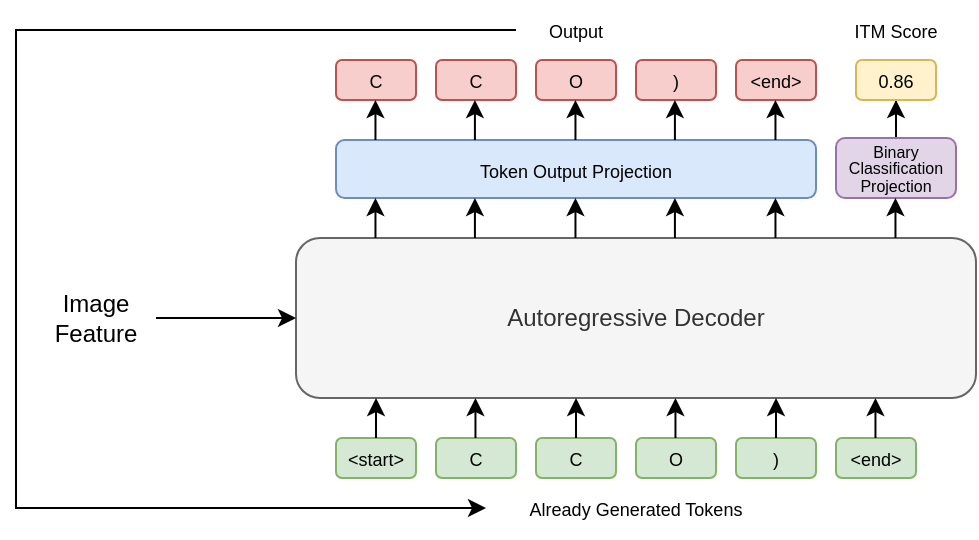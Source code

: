 <mxfile version="24.2.8" type="github">
  <diagram name="Page-1" id="IZi9V1dN9H4gK8OcsK_K">
    <mxGraphModel dx="838" dy="429" grid="1" gridSize="10" guides="1" tooltips="1" connect="1" arrows="1" fold="1" page="1" pageScale="1" pageWidth="850" pageHeight="1100" math="0" shadow="0">
      <root>
        <mxCell id="0" />
        <mxCell id="1" parent="0" />
        <mxCell id="N5QRgXZCCI0SVCdv0SfN-1" value="Autoregressive Decoder" style="rounded=1;whiteSpace=wrap;html=1;fillColor=#f5f5f5;fontColor=#333333;strokeColor=#666666;" vertex="1" parent="1">
          <mxGeometry x="330" y="380" width="340" height="80" as="geometry" />
        </mxCell>
        <mxCell id="N5QRgXZCCI0SVCdv0SfN-3" style="edgeStyle=orthogonalEdgeStyle;rounded=0;orthogonalLoop=1;jettySize=auto;html=1;entryX=0;entryY=0.5;entryDx=0;entryDy=0;" edge="1" parent="1" source="N5QRgXZCCI0SVCdv0SfN-2" target="N5QRgXZCCI0SVCdv0SfN-1">
          <mxGeometry relative="1" as="geometry" />
        </mxCell>
        <mxCell id="N5QRgXZCCI0SVCdv0SfN-2" value="Image Feature" style="text;html=1;align=center;verticalAlign=middle;whiteSpace=wrap;rounded=0;" vertex="1" parent="1">
          <mxGeometry x="200" y="405" width="60" height="30" as="geometry" />
        </mxCell>
        <mxCell id="N5QRgXZCCI0SVCdv0SfN-7" value="&lt;font style=&quot;font-size: 9px;&quot;&gt;Already Generated Tokens&lt;/font&gt;" style="text;html=1;align=center;verticalAlign=middle;whiteSpace=wrap;rounded=0;" vertex="1" parent="1">
          <mxGeometry x="425" y="500" width="150" height="30" as="geometry" />
        </mxCell>
        <mxCell id="N5QRgXZCCI0SVCdv0SfN-11" value="&lt;font style=&quot;font-size: 9px;&quot;&gt;C&lt;/font&gt;" style="rounded=1;whiteSpace=wrap;html=1;fillColor=#d5e8d4;strokeColor=#82b366;" vertex="1" parent="1">
          <mxGeometry x="400" y="480" width="40" height="20" as="geometry" />
        </mxCell>
        <mxCell id="N5QRgXZCCI0SVCdv0SfN-12" value="&lt;font style=&quot;font-size: 9px;&quot;&gt;&amp;lt;start&amp;gt;&lt;/font&gt;" style="rounded=1;whiteSpace=wrap;html=1;fillColor=#d5e8d4;strokeColor=#82b366;" vertex="1" parent="1">
          <mxGeometry x="350" y="480" width="40" height="20" as="geometry" />
        </mxCell>
        <mxCell id="N5QRgXZCCI0SVCdv0SfN-13" value="&lt;font style=&quot;font-size: 9px;&quot;&gt;C&lt;/font&gt;" style="rounded=1;whiteSpace=wrap;html=1;fillColor=#d5e8d4;strokeColor=#82b366;" vertex="1" parent="1">
          <mxGeometry x="450" y="480" width="40" height="20" as="geometry" />
        </mxCell>
        <mxCell id="N5QRgXZCCI0SVCdv0SfN-14" value="&lt;font style=&quot;font-size: 9px;&quot;&gt;O&lt;/font&gt;" style="rounded=1;whiteSpace=wrap;html=1;fillColor=#d5e8d4;strokeColor=#82b366;" vertex="1" parent="1">
          <mxGeometry x="500" y="480" width="40" height="20" as="geometry" />
        </mxCell>
        <mxCell id="N5QRgXZCCI0SVCdv0SfN-15" value="&lt;font style=&quot;font-size: 9px;&quot;&gt;)&lt;/font&gt;" style="rounded=1;whiteSpace=wrap;html=1;fillColor=#d5e8d4;strokeColor=#82b366;" vertex="1" parent="1">
          <mxGeometry x="550" y="480" width="40" height="20" as="geometry" />
        </mxCell>
        <mxCell id="N5QRgXZCCI0SVCdv0SfN-16" value="&lt;font style=&quot;font-size: 9px;&quot;&gt;&amp;lt;end&amp;gt;&lt;/font&gt;" style="rounded=1;whiteSpace=wrap;html=1;fillColor=#d5e8d4;strokeColor=#82b366;" vertex="1" parent="1">
          <mxGeometry x="600" y="480" width="40" height="20" as="geometry" />
        </mxCell>
        <mxCell id="N5QRgXZCCI0SVCdv0SfN-18" value="&lt;font style=&quot;font-size: 9px;&quot;&gt;C&lt;/font&gt;" style="rounded=1;whiteSpace=wrap;html=1;fillColor=#f8cecc;strokeColor=#b85450;" vertex="1" parent="1">
          <mxGeometry x="350" y="291" width="40" height="20" as="geometry" />
        </mxCell>
        <mxCell id="N5QRgXZCCI0SVCdv0SfN-20" value="&lt;font style=&quot;font-size: 9px;&quot;&gt;C&lt;/font&gt;" style="rounded=1;whiteSpace=wrap;html=1;fillColor=#f8cecc;strokeColor=#b85450;" vertex="1" parent="1">
          <mxGeometry x="400" y="291" width="40" height="20" as="geometry" />
        </mxCell>
        <mxCell id="N5QRgXZCCI0SVCdv0SfN-21" value="&lt;font style=&quot;font-size: 9px;&quot;&gt;O&lt;/font&gt;" style="rounded=1;whiteSpace=wrap;html=1;fillColor=#f8cecc;strokeColor=#b85450;" vertex="1" parent="1">
          <mxGeometry x="450" y="291" width="40" height="20" as="geometry" />
        </mxCell>
        <mxCell id="N5QRgXZCCI0SVCdv0SfN-22" value="&lt;font style=&quot;font-size: 9px;&quot;&gt;)&lt;/font&gt;" style="rounded=1;whiteSpace=wrap;html=1;fillColor=#f8cecc;strokeColor=#b85450;" vertex="1" parent="1">
          <mxGeometry x="500" y="291" width="40" height="20" as="geometry" />
        </mxCell>
        <mxCell id="N5QRgXZCCI0SVCdv0SfN-23" value="&lt;font style=&quot;font-size: 9px;&quot;&gt;&amp;lt;end&amp;gt;&lt;/font&gt;" style="rounded=1;whiteSpace=wrap;html=1;fillColor=#f8cecc;strokeColor=#b85450;" vertex="1" parent="1">
          <mxGeometry x="550" y="291" width="40" height="20" as="geometry" />
        </mxCell>
        <mxCell id="N5QRgXZCCI0SVCdv0SfN-24" value="&lt;font style=&quot;font-size: 9px;&quot;&gt;Token Output Projection&lt;/font&gt;" style="rounded=1;whiteSpace=wrap;html=1;fillColor=#dae8fc;strokeColor=#6c8ebf;" vertex="1" parent="1">
          <mxGeometry x="350" y="331" width="240" height="29" as="geometry" />
        </mxCell>
        <mxCell id="N5QRgXZCCI0SVCdv0SfN-25" value="" style="endArrow=classic;html=1;rounded=0;exitX=0.5;exitY=0;exitDx=0;exitDy=0;" edge="1" parent="1" source="N5QRgXZCCI0SVCdv0SfN-12">
          <mxGeometry width="50" height="50" relative="1" as="geometry">
            <mxPoint x="370" y="470" as="sourcePoint" />
            <mxPoint x="370" y="460" as="targetPoint" />
          </mxGeometry>
        </mxCell>
        <mxCell id="N5QRgXZCCI0SVCdv0SfN-27" value="" style="endArrow=classic;html=1;rounded=0;exitX=0.5;exitY=0;exitDx=0;exitDy=0;" edge="1" parent="1">
          <mxGeometry width="50" height="50" relative="1" as="geometry">
            <mxPoint x="419.73" y="480" as="sourcePoint" />
            <mxPoint x="419.73" y="460" as="targetPoint" />
          </mxGeometry>
        </mxCell>
        <mxCell id="N5QRgXZCCI0SVCdv0SfN-28" value="" style="endArrow=classic;html=1;rounded=0;exitX=0.5;exitY=0;exitDx=0;exitDy=0;" edge="1" parent="1">
          <mxGeometry width="50" height="50" relative="1" as="geometry">
            <mxPoint x="470" y="480" as="sourcePoint" />
            <mxPoint x="470" y="460" as="targetPoint" />
          </mxGeometry>
        </mxCell>
        <mxCell id="N5QRgXZCCI0SVCdv0SfN-29" value="" style="endArrow=classic;html=1;rounded=0;exitX=0.5;exitY=0;exitDx=0;exitDy=0;" edge="1" parent="1">
          <mxGeometry width="50" height="50" relative="1" as="geometry">
            <mxPoint x="519.73" y="480" as="sourcePoint" />
            <mxPoint x="519.73" y="460" as="targetPoint" />
          </mxGeometry>
        </mxCell>
        <mxCell id="N5QRgXZCCI0SVCdv0SfN-41" value="" style="endArrow=classic;html=1;rounded=0;exitX=0.5;exitY=0;exitDx=0;exitDy=0;" edge="1" parent="1">
          <mxGeometry width="50" height="50" relative="1" as="geometry">
            <mxPoint x="570" y="480" as="sourcePoint" />
            <mxPoint x="570" y="460" as="targetPoint" />
          </mxGeometry>
        </mxCell>
        <mxCell id="N5QRgXZCCI0SVCdv0SfN-42" value="" style="endArrow=classic;html=1;rounded=0;exitX=0.5;exitY=0;exitDx=0;exitDy=0;" edge="1" parent="1">
          <mxGeometry width="50" height="50" relative="1" as="geometry">
            <mxPoint x="619.73" y="480" as="sourcePoint" />
            <mxPoint x="619.73" y="460" as="targetPoint" />
          </mxGeometry>
        </mxCell>
        <mxCell id="N5QRgXZCCI0SVCdv0SfN-43" value="" style="endArrow=classic;html=1;rounded=0;exitX=0.5;exitY=0;exitDx=0;exitDy=0;" edge="1" parent="1">
          <mxGeometry width="50" height="50" relative="1" as="geometry">
            <mxPoint x="369.73" y="380" as="sourcePoint" />
            <mxPoint x="369.73" y="360" as="targetPoint" />
          </mxGeometry>
        </mxCell>
        <mxCell id="N5QRgXZCCI0SVCdv0SfN-44" value="" style="endArrow=classic;html=1;rounded=0;exitX=0.5;exitY=0;exitDx=0;exitDy=0;" edge="1" parent="1">
          <mxGeometry width="50" height="50" relative="1" as="geometry">
            <mxPoint x="419.46" y="380" as="sourcePoint" />
            <mxPoint x="419.46" y="360" as="targetPoint" />
          </mxGeometry>
        </mxCell>
        <mxCell id="N5QRgXZCCI0SVCdv0SfN-45" value="" style="endArrow=classic;html=1;rounded=0;exitX=0.5;exitY=0;exitDx=0;exitDy=0;" edge="1" parent="1">
          <mxGeometry width="50" height="50" relative="1" as="geometry">
            <mxPoint x="469.73" y="380" as="sourcePoint" />
            <mxPoint x="469.73" y="360" as="targetPoint" />
          </mxGeometry>
        </mxCell>
        <mxCell id="N5QRgXZCCI0SVCdv0SfN-46" value="" style="endArrow=classic;html=1;rounded=0;exitX=0.5;exitY=0;exitDx=0;exitDy=0;" edge="1" parent="1">
          <mxGeometry width="50" height="50" relative="1" as="geometry">
            <mxPoint x="519.46" y="380" as="sourcePoint" />
            <mxPoint x="519.46" y="360" as="targetPoint" />
          </mxGeometry>
        </mxCell>
        <mxCell id="N5QRgXZCCI0SVCdv0SfN-47" value="" style="endArrow=classic;html=1;rounded=0;exitX=0.5;exitY=0;exitDx=0;exitDy=0;" edge="1" parent="1">
          <mxGeometry width="50" height="50" relative="1" as="geometry">
            <mxPoint x="569.73" y="380" as="sourcePoint" />
            <mxPoint x="569.73" y="360" as="targetPoint" />
          </mxGeometry>
        </mxCell>
        <mxCell id="N5QRgXZCCI0SVCdv0SfN-79" value="" style="endArrow=classic;html=1;rounded=0;exitX=0.5;exitY=0;exitDx=0;exitDy=0;" edge="1" parent="1">
          <mxGeometry width="50" height="50" relative="1" as="geometry">
            <mxPoint x="369.73" y="331" as="sourcePoint" />
            <mxPoint x="369.73" y="311" as="targetPoint" />
          </mxGeometry>
        </mxCell>
        <mxCell id="N5QRgXZCCI0SVCdv0SfN-80" value="" style="endArrow=classic;html=1;rounded=0;exitX=0.5;exitY=0;exitDx=0;exitDy=0;" edge="1" parent="1">
          <mxGeometry width="50" height="50" relative="1" as="geometry">
            <mxPoint x="419.46" y="331" as="sourcePoint" />
            <mxPoint x="419.46" y="311" as="targetPoint" />
          </mxGeometry>
        </mxCell>
        <mxCell id="N5QRgXZCCI0SVCdv0SfN-81" value="" style="endArrow=classic;html=1;rounded=0;exitX=0.5;exitY=0;exitDx=0;exitDy=0;" edge="1" parent="1">
          <mxGeometry width="50" height="50" relative="1" as="geometry">
            <mxPoint x="469.73" y="331" as="sourcePoint" />
            <mxPoint x="469.73" y="311" as="targetPoint" />
          </mxGeometry>
        </mxCell>
        <mxCell id="N5QRgXZCCI0SVCdv0SfN-82" value="" style="endArrow=classic;html=1;rounded=0;exitX=0.5;exitY=0;exitDx=0;exitDy=0;" edge="1" parent="1">
          <mxGeometry width="50" height="50" relative="1" as="geometry">
            <mxPoint x="519.46" y="331" as="sourcePoint" />
            <mxPoint x="519.46" y="311" as="targetPoint" />
          </mxGeometry>
        </mxCell>
        <mxCell id="N5QRgXZCCI0SVCdv0SfN-83" value="" style="endArrow=classic;html=1;rounded=0;exitX=0.5;exitY=0;exitDx=0;exitDy=0;" edge="1" parent="1">
          <mxGeometry width="50" height="50" relative="1" as="geometry">
            <mxPoint x="569.73" y="331" as="sourcePoint" />
            <mxPoint x="569.73" y="311" as="targetPoint" />
          </mxGeometry>
        </mxCell>
        <mxCell id="N5QRgXZCCI0SVCdv0SfN-86" style="edgeStyle=orthogonalEdgeStyle;rounded=0;orthogonalLoop=1;jettySize=auto;html=1;entryX=0;entryY=0.5;entryDx=0;entryDy=0;exitX=0;exitY=0.5;exitDx=0;exitDy=0;" edge="1" parent="1" source="N5QRgXZCCI0SVCdv0SfN-84" target="N5QRgXZCCI0SVCdv0SfN-7">
          <mxGeometry relative="1" as="geometry">
            <Array as="points">
              <mxPoint x="190" y="276" />
              <mxPoint x="190" y="515" />
            </Array>
          </mxGeometry>
        </mxCell>
        <mxCell id="N5QRgXZCCI0SVCdv0SfN-84" value="&lt;font style=&quot;font-size: 9px;&quot;&gt;Output&lt;/font&gt;" style="text;html=1;align=center;verticalAlign=middle;whiteSpace=wrap;rounded=0;" vertex="1" parent="1">
          <mxGeometry x="440" y="261" width="60" height="30" as="geometry" />
        </mxCell>
        <mxCell id="N5QRgXZCCI0SVCdv0SfN-95" style="edgeStyle=orthogonalEdgeStyle;rounded=0;orthogonalLoop=1;jettySize=auto;html=1;entryX=0.5;entryY=1;entryDx=0;entryDy=0;" edge="1" parent="1" source="N5QRgXZCCI0SVCdv0SfN-87" target="N5QRgXZCCI0SVCdv0SfN-93">
          <mxGeometry relative="1" as="geometry" />
        </mxCell>
        <mxCell id="N5QRgXZCCI0SVCdv0SfN-87" value="&lt;p style=&quot;line-height: 60%;&quot;&gt;&lt;font style=&quot;font-size: 8px;&quot;&gt;Binary Classification Projection&lt;/font&gt;&lt;/p&gt;" style="rounded=1;whiteSpace=wrap;html=1;horizontal=1;verticalAlign=middle;spacing=0;spacingTop=0;fillColor=#e1d5e7;strokeColor=#9673a6;" vertex="1" parent="1">
          <mxGeometry x="600" y="330" width="60" height="30" as="geometry" />
        </mxCell>
        <mxCell id="N5QRgXZCCI0SVCdv0SfN-89" value="" style="endArrow=classic;html=1;rounded=0;exitX=0.5;exitY=0;exitDx=0;exitDy=0;" edge="1" parent="1">
          <mxGeometry width="50" height="50" relative="1" as="geometry">
            <mxPoint x="629.73" y="380" as="sourcePoint" />
            <mxPoint x="629.73" y="360" as="targetPoint" />
          </mxGeometry>
        </mxCell>
        <mxCell id="N5QRgXZCCI0SVCdv0SfN-93" value="&lt;font style=&quot;font-size: 9px;&quot;&gt;0.86&lt;/font&gt;" style="rounded=1;whiteSpace=wrap;html=1;fillColor=#fff2cc;strokeColor=#d6b656;" vertex="1" parent="1">
          <mxGeometry x="610" y="291" width="40" height="20" as="geometry" />
        </mxCell>
        <mxCell id="N5QRgXZCCI0SVCdv0SfN-96" value="&lt;font style=&quot;font-size: 9px;&quot;&gt;ITM Score&lt;/font&gt;" style="text;html=1;align=center;verticalAlign=middle;whiteSpace=wrap;rounded=0;" vertex="1" parent="1">
          <mxGeometry x="600" y="261" width="60" height="30" as="geometry" />
        </mxCell>
      </root>
    </mxGraphModel>
  </diagram>
</mxfile>
